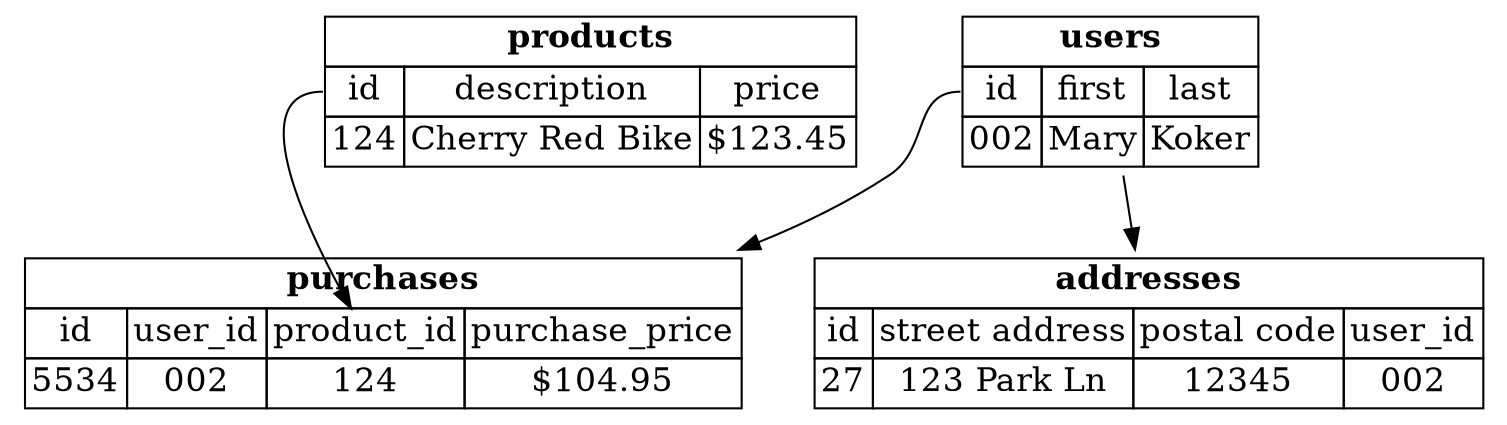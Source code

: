 
digraph g {
node [
fontsize = "16"
shape = "ellipse"
];
edge [
];
"users" [
label =<
<table border="0" cellborder="1" cellspacing="0">
  <tr><td colspan="3"><b>users</b></td></tr>
  <tr><td port="f0">id</td><td port="f1">first</td><td port="f2">last</td></tr>
  <tr><td>002</td><td port="f1">Mary</td><td port="f2">Koker</td></tr>
  </table>>
shape = "none"
];
"products" [
label =<
<table border="0" cellborder="1" cellspacing="0">
  <tr><td colspan="3"><b>products</b></td></tr>
  <tr><td port="f0">id</td><td port="f1">description</td><td port="f2">price</td></tr>
  <tr><td>124</td><td port="f1">Cherry Red Bike</td><td port="f2">$123.45</td></tr>
  </table>>
shape = "none"
];
"purchases" [
label =<
<table border="0" cellborder="1" cellspacing="0">
  <tr><td colspan="5"><b>purchases</b></td></tr>
  <tr><td>id</td><td port="f1">user_id</td><td port="f2">product_id</td><td>purchase_price</td></tr>
  <tr><td>5534</td><td port="f1">002</td><td port="f2">124</td><td>$104.95</td></tr>
  </table>>
shape = "none"
];
"addresses" [
label =<
<table border="0" cellborder="1" cellspacing="0">
  <tr><td colspan="4"><b>addresses</b></td></tr>
  <tr>
    <td port="f0">id</td>
    <td port="f1">street address</td>
    <td port="f2">postal code</td>
    <td port="f3">user_id</td>
  </tr>
  <tr>
    <td port="f0">27</td>
    <td port="f1">123 Park Ln</td>
    <td port="f2">12345</td>
    <td port="f3">002</td>
  </tr>
  </table>>
shape = "none"
];
"users":f0 -> "purchases" [
];
"products":f0 -> "purchases":f2 [
];
"users" -> "addresses" [
];
}
